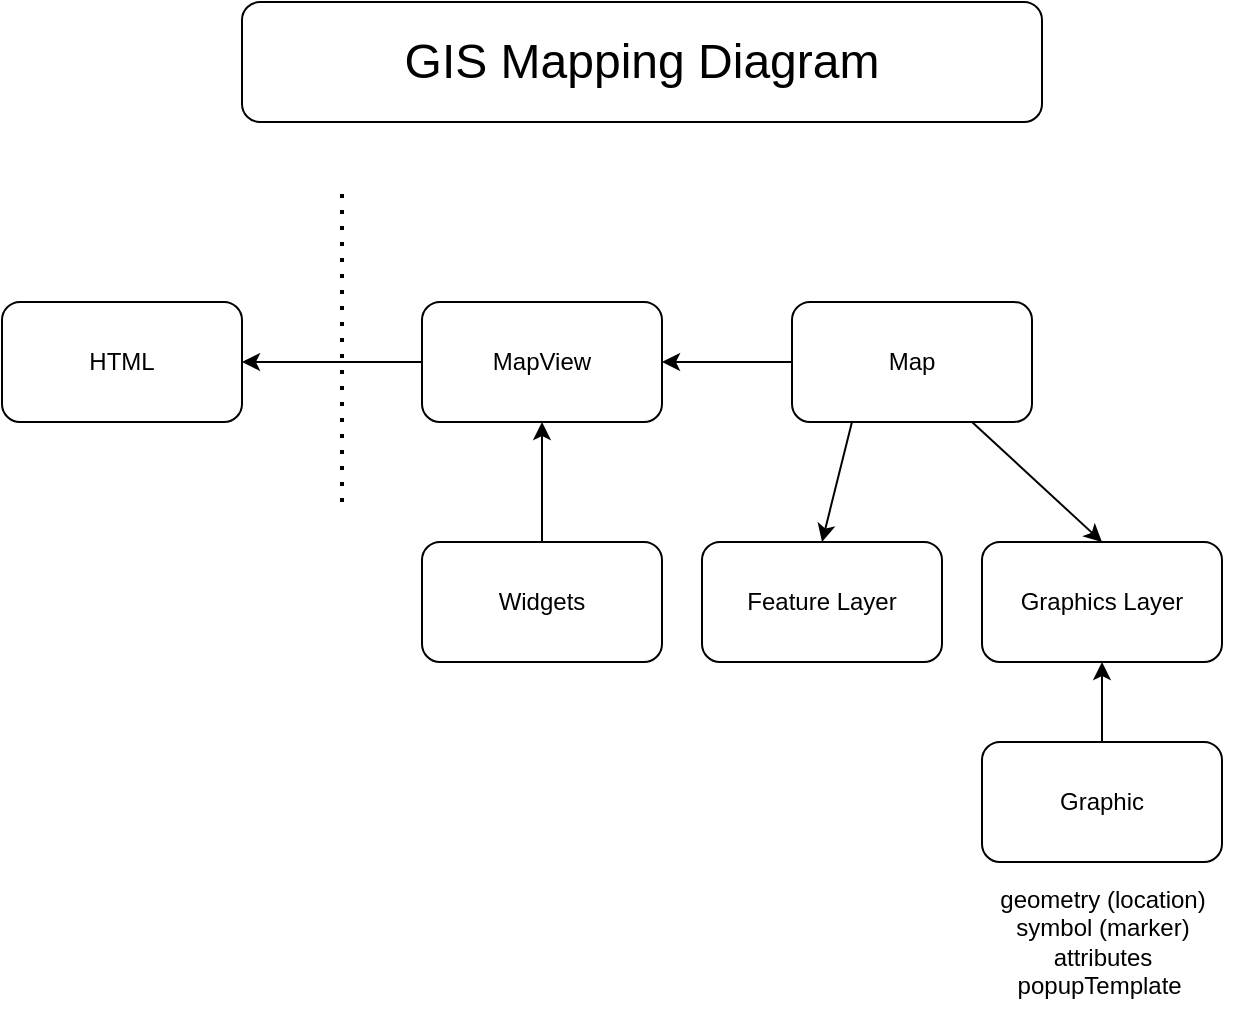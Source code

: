 <mxfile version="20.0.4" type="github">
  <diagram id="VisIO_ZYvDPyI8vD4Ge1" name="Page-1">
    <mxGraphModel dx="668" dy="695" grid="1" gridSize="10" guides="1" tooltips="1" connect="1" arrows="1" fold="1" page="1" pageScale="1" pageWidth="850" pageHeight="1100" math="0" shadow="0">
      <root>
        <mxCell id="0" />
        <mxCell id="1" parent="0" />
        <mxCell id="eU97zpyGXYtHtBjPE9-7-1" value="HTML" style="rounded=1;whiteSpace=wrap;html=1;" vertex="1" parent="1">
          <mxGeometry x="30" y="180" width="120" height="60" as="geometry" />
        </mxCell>
        <mxCell id="eU97zpyGXYtHtBjPE9-7-2" value="" style="endArrow=none;dashed=1;html=1;dashPattern=1 3;strokeWidth=2;rounded=0;" edge="1" parent="1">
          <mxGeometry width="50" height="50" relative="1" as="geometry">
            <mxPoint x="200" y="280" as="sourcePoint" />
            <mxPoint x="200" y="120" as="targetPoint" />
          </mxGeometry>
        </mxCell>
        <mxCell id="eU97zpyGXYtHtBjPE9-7-3" value="MapView" style="rounded=1;whiteSpace=wrap;html=1;" vertex="1" parent="1">
          <mxGeometry x="240" y="180" width="120" height="60" as="geometry" />
        </mxCell>
        <mxCell id="eU97zpyGXYtHtBjPE9-7-4" value="Map" style="rounded=1;whiteSpace=wrap;html=1;" vertex="1" parent="1">
          <mxGeometry x="425" y="180" width="120" height="60" as="geometry" />
        </mxCell>
        <mxCell id="eU97zpyGXYtHtBjPE9-7-5" value="" style="endArrow=classic;html=1;rounded=0;exitX=0;exitY=0.5;exitDx=0;exitDy=0;entryX=1;entryY=0.5;entryDx=0;entryDy=0;" edge="1" parent="1" source="eU97zpyGXYtHtBjPE9-7-4" target="eU97zpyGXYtHtBjPE9-7-3">
          <mxGeometry width="50" height="50" relative="1" as="geometry">
            <mxPoint x="320" y="410" as="sourcePoint" />
            <mxPoint x="370" y="360" as="targetPoint" />
          </mxGeometry>
        </mxCell>
        <mxCell id="eU97zpyGXYtHtBjPE9-7-6" value="" style="endArrow=classic;html=1;rounded=0;exitX=0;exitY=0.5;exitDx=0;exitDy=0;entryX=1;entryY=0.5;entryDx=0;entryDy=0;" edge="1" parent="1" source="eU97zpyGXYtHtBjPE9-7-3" target="eU97zpyGXYtHtBjPE9-7-1">
          <mxGeometry width="50" height="50" relative="1" as="geometry">
            <mxPoint x="320" y="410" as="sourcePoint" />
            <mxPoint x="370" y="360" as="targetPoint" />
          </mxGeometry>
        </mxCell>
        <mxCell id="eU97zpyGXYtHtBjPE9-7-7" value="Widgets" style="rounded=1;whiteSpace=wrap;html=1;" vertex="1" parent="1">
          <mxGeometry x="240" y="300" width="120" height="60" as="geometry" />
        </mxCell>
        <mxCell id="eU97zpyGXYtHtBjPE9-7-8" value="" style="endArrow=classic;html=1;rounded=0;" edge="1" parent="1" source="eU97zpyGXYtHtBjPE9-7-7">
          <mxGeometry width="50" height="50" relative="1" as="geometry">
            <mxPoint x="300" y="279.289" as="sourcePoint" />
            <mxPoint x="300" y="240" as="targetPoint" />
          </mxGeometry>
        </mxCell>
        <mxCell id="eU97zpyGXYtHtBjPE9-7-9" value="Feature Layer" style="rounded=1;whiteSpace=wrap;html=1;" vertex="1" parent="1">
          <mxGeometry x="380" y="300" width="120" height="60" as="geometry" />
        </mxCell>
        <mxCell id="eU97zpyGXYtHtBjPE9-7-10" value="Graphics Layer" style="rounded=1;whiteSpace=wrap;html=1;" vertex="1" parent="1">
          <mxGeometry x="520" y="300" width="120" height="60" as="geometry" />
        </mxCell>
        <mxCell id="eU97zpyGXYtHtBjPE9-7-11" value="" style="endArrow=classic;html=1;rounded=0;exitX=0.25;exitY=1;exitDx=0;exitDy=0;entryX=0.5;entryY=0;entryDx=0;entryDy=0;" edge="1" parent="1" source="eU97zpyGXYtHtBjPE9-7-4" target="eU97zpyGXYtHtBjPE9-7-9">
          <mxGeometry width="50" height="50" relative="1" as="geometry">
            <mxPoint x="320" y="410" as="sourcePoint" />
            <mxPoint x="370" y="360" as="targetPoint" />
          </mxGeometry>
        </mxCell>
        <mxCell id="eU97zpyGXYtHtBjPE9-7-12" value="" style="endArrow=classic;html=1;rounded=0;exitX=0.75;exitY=1;exitDx=0;exitDy=0;entryX=0.5;entryY=0;entryDx=0;entryDy=0;" edge="1" parent="1" source="eU97zpyGXYtHtBjPE9-7-4" target="eU97zpyGXYtHtBjPE9-7-10">
          <mxGeometry width="50" height="50" relative="1" as="geometry">
            <mxPoint x="320" y="410" as="sourcePoint" />
            <mxPoint x="370" y="360" as="targetPoint" />
          </mxGeometry>
        </mxCell>
        <mxCell id="eU97zpyGXYtHtBjPE9-7-15" style="edgeStyle=orthogonalEdgeStyle;rounded=0;orthogonalLoop=1;jettySize=auto;html=1;exitX=0.5;exitY=0;exitDx=0;exitDy=0;entryX=0.5;entryY=1;entryDx=0;entryDy=0;" edge="1" parent="1" source="eU97zpyGXYtHtBjPE9-7-13" target="eU97zpyGXYtHtBjPE9-7-10">
          <mxGeometry relative="1" as="geometry" />
        </mxCell>
        <mxCell id="eU97zpyGXYtHtBjPE9-7-13" value="Graphic" style="rounded=1;whiteSpace=wrap;html=1;" vertex="1" parent="1">
          <mxGeometry x="520" y="400" width="120" height="60" as="geometry" />
        </mxCell>
        <mxCell id="eU97zpyGXYtHtBjPE9-7-14" value="geometry (location)&lt;br&gt;symbol (marker)&lt;br&gt;attributes&lt;br&gt;popupTemplate&amp;nbsp;" style="text;html=1;align=center;verticalAlign=middle;resizable=0;points=[];autosize=1;strokeColor=none;fillColor=none;" vertex="1" parent="1">
          <mxGeometry x="515" y="465" width="130" height="70" as="geometry" />
        </mxCell>
        <mxCell id="eU97zpyGXYtHtBjPE9-7-16" value="&lt;font style=&quot;font-size: 24px;&quot;&gt;GIS Mapping Diagram&lt;/font&gt;" style="rounded=1;whiteSpace=wrap;html=1;" vertex="1" parent="1">
          <mxGeometry x="150" y="30" width="400" height="60" as="geometry" />
        </mxCell>
      </root>
    </mxGraphModel>
  </diagram>
</mxfile>
